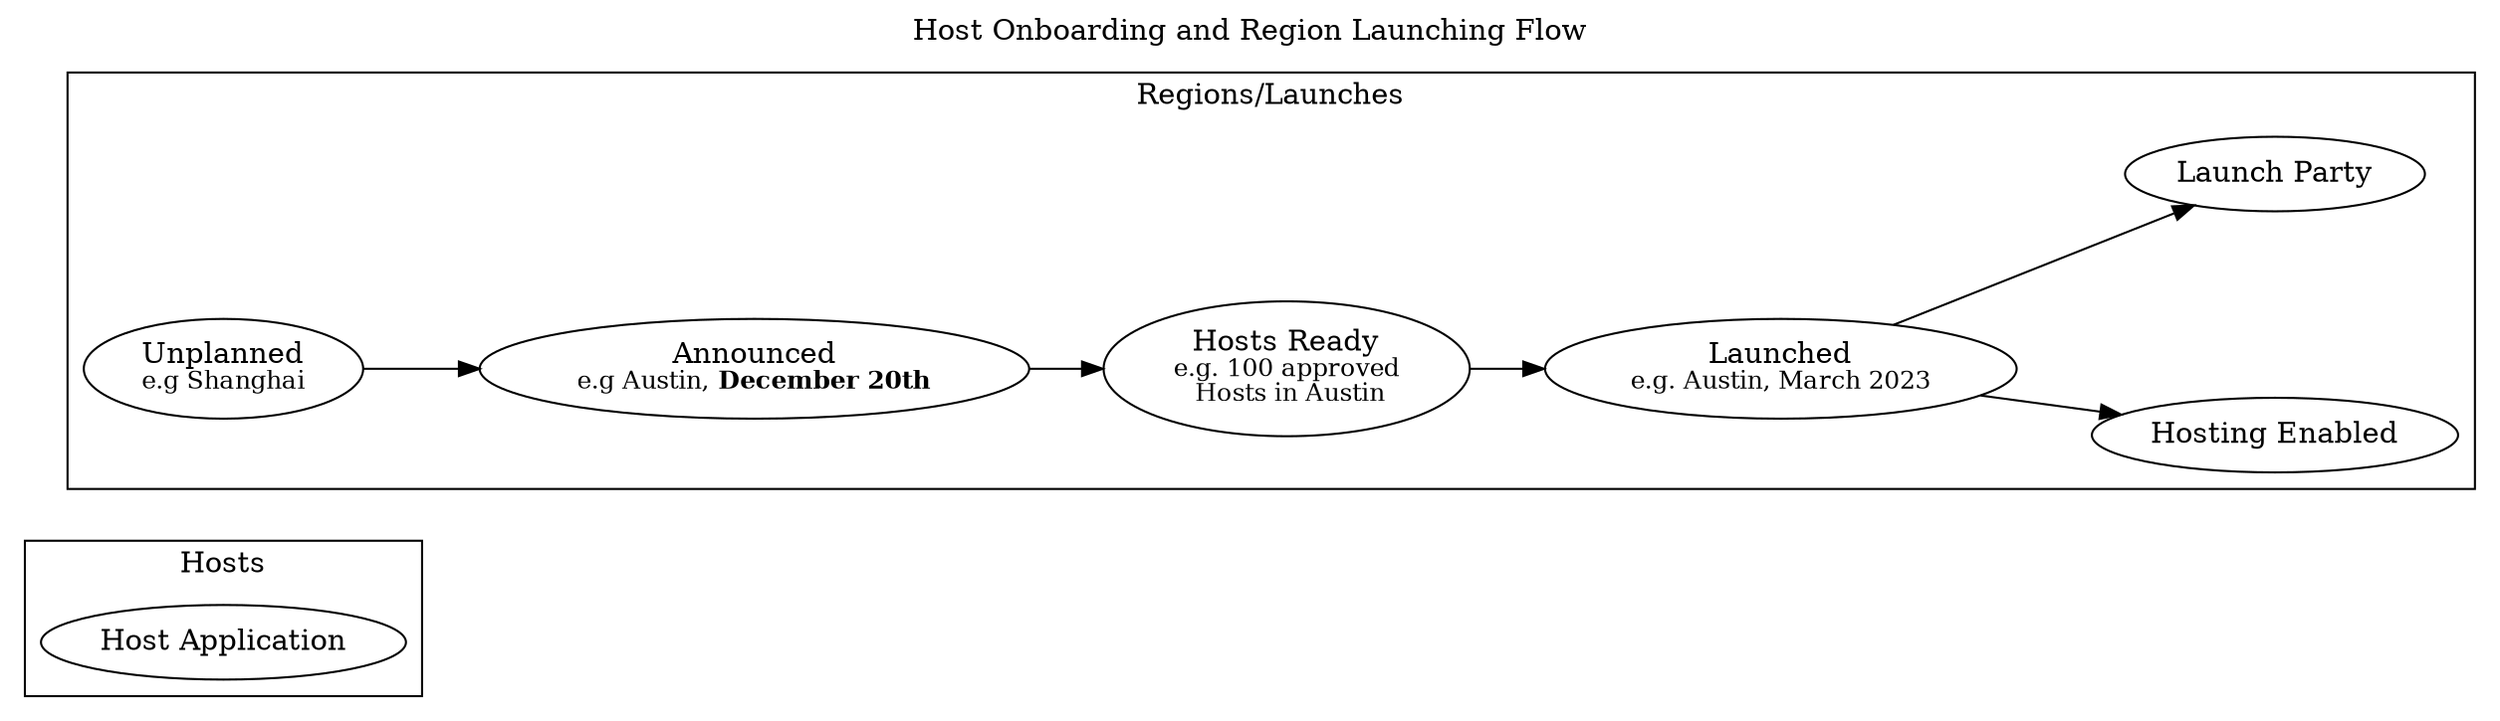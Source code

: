 // Interesting NOTE: I beg to differ that talking to the first 100 Hosts and seeding the community with phone-called people isn't a scalable thing persay.. why not? it seems like you always want extra attention to these hosts
    // the key difference here is that our website isn't launched yet.. people still gonna be waiting..

    // "Region-enabled" is a bit of slight of hand.. 
    // "Hosts-ready".. well if they can't signup yet are they really ready?  this is diff from when we already have a working app, and its janky until then.  

    // let's explore the nature of the Jank tho.. Specifically, I think it's that they're applying in a different order now than they would through the app..  specifically there is no email verification and they cant edit their listing to see wassup.

// QSTN: From announcement/launch perspective, how long can I really have these Hosts waiting post announcement..

// NOTE that early host applications will be handled in non-scalable way.  We wanna get 100 awesome hosts for Austin that we've talked with on the phone.
    // Hmm, I'm trying to think how the implementation will change as it gets more scaleable, since Streak doesn't seem ready for getting tons of hosting requests.  Hmmmm
    // Let's preserve 100 as a magic number
// Note: We are not asking for every field in the listing on the App.. that would imply we should tell them to edit it after we approve it and prefill it with data.

// TODO: copy over label sizings and conventions from Guest Flow.
   
// TODO: Hosts must have Photos of themselves and home.
    // QSTN: how it fits into the onboarding flow?
// TODO: Let's go through and make sure we got all the Guest stuff here.

// Note: "Hosts cannot update listings when they are pending approval." . 
    // QSTN: emm, where does listing entry fit into their application flow, medium and long term?

//QSTN: how does invite code work wrt hosts?  well like guests they wil need an admin invite pre-launch.. but later they'll receive an invite code.
    // Make sure to note how Regions still matter after a valid Invite code registration

// TODO: age verification has to fit in here somehow



// QSTN: Ok so compared to Airbnb we just have onne listing.. would it make sense for us to combine host and listing app compared to them then?
// QSTN: should guest and host profiles be different?  note that this relates to UX of above question.  well, i'm seeing a lot of the questions are the same.
// QSTN: should host application be its own form separate from that early one to grab their email?

//TODO: indicate how long they can expect to wait between stages.
// TODO: all the guests step pretty much apply to hosts.  consider that in these flows

 // TODO: Failure states too

// QSTN: we might reject someone as a host but accept them as a guest?  i suppose there are levels to host rejection.

// TODO: Handle the different region cases, thinking long term and then mapping back to what we have now (Austin region or not Austin).

// TODO: determine what edits or cancelations the host can do.  Consider that they could email us also.

// FUTURE: Address verificaton?

// waitlist
// phone_verified
// email_activated
// applied
// rejected
// phone_interviewed
// completed_profile_guest
// guest_2_host_flow
// completed_profile_host
// completed_listing
// dropped_off

// Note: There is an analogy between throwing an invite-only party and Launching a city.
// Note: Regions are [circles or polygons?] geofences where hosting is allowed. Part of idea is to build real community and buzz, launching cities one by one as a kind of exclusive thing.

digraph unix {
    //overall graph
    rankdir="LR";
    nodesep=1.25;
    compound=true; 
    labelloc="t";

    label="Host Onboarding and Region Launching Flow"

    subgraph cluster_hosts {
        label="Hosts"
        host_application [label="Host Application"]
    }
    subgraph cluster_region {
        label="Regions/Launches"
    
        unplanned[label=<Unplanned<br/><FONT POINT-SIZE="12">e.g Shanghai</FONT>>]
        announced[label=<Announced<br/><FONT POINT-SIZE="12">e.g Austin, <B>December 20th</B></FONT>>]
        hosts_ready[label=<Hosts Ready<br/><FONT POINT-SIZE="12">e.g. 100 approved<br/> Hosts in Austin</FONT>>]
        launched[label=<Launched<br/><FONT POINT-SIZE="12">e.g. Austin, March 2023</FONT>>]
        

        unplanned -> announced -> hosts_ready -> launched

        hosting_enabled[label="Hosting Enabled"]
        launch_party[label="Launch Party"]
        
        launched-> hosting_enabled
        launched -> launch_party
    }

    
}